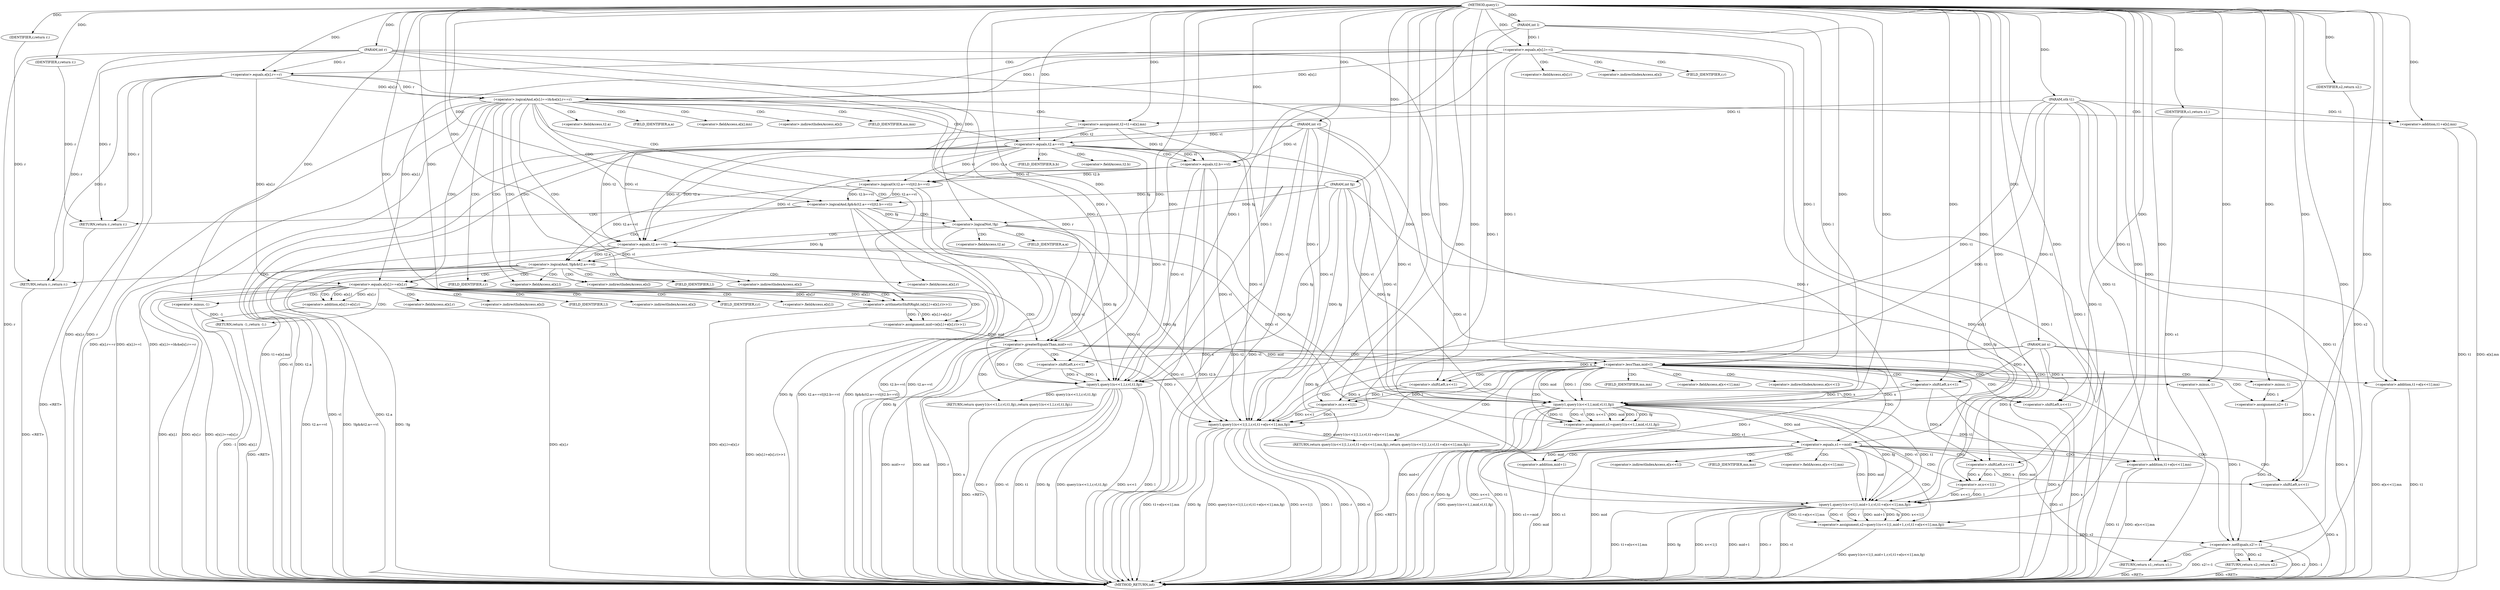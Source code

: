digraph "query1" {  
"1001204" [label = "(METHOD,query1)" ]
"1001392" [label = "(METHOD_RETURN,int)" ]
"1001205" [label = "(PARAM,int x)" ]
"1001206" [label = "(PARAM,int l)" ]
"1001207" [label = "(PARAM,int r)" ]
"1001208" [label = "(PARAM,int vl)" ]
"1001209" [label = "(PARAM,sth t1)" ]
"1001210" [label = "(PARAM,int fg)" ]
"1001283" [label = "(<operator>.assignment,mid=(e[x].l+e[x].r)>>1)" ]
"1001213" [label = "(<operator>.logicalAnd,e[x].l==l&&e[x].r==r)" ]
"1001268" [label = "(<operator>.equals,e[x].l==e[x].r)" ]
"1001279" [label = "(RETURN,return -1;,return -1;)" ]
"1001299" [label = "(<operator>.greaterEqualsThan,mid>=r)" ]
"1001302" [label = "(RETURN,return query1(x<<1,l,r,vl,t1,fg);,return query1(x<<1,l,r,vl,t1,fg);)" ]
"1001230" [label = "(<operator>.assignment,t2=t1+e[x].mn)" ]
"1001280" [label = "(<operator>.minus,-1)" ]
"1001285" [label = "(<operator>.arithmeticShiftRight,(e[x].l+e[x].r)>>1)" ]
"1001303" [label = "(query1,query1(x<<1,l,r,vl,t1,fg))" ]
"1001214" [label = "(<operator>.equals,e[x].l==l)" ]
"1001221" [label = "(<operator>.equals,e[x].r==r)" ]
"1001240" [label = "(<operator>.logicalAnd,fg&&(t2.a==vl||t2.b==vl))" ]
"1001253" [label = "(RETURN,return r;,return r;)" ]
"1001286" [label = "(<operator>.addition,e[x].l+e[x].r)" ]
"1001314" [label = "(<operator>.lessThan,mid<l)" ]
"1001317" [label = "(RETURN,return query1(x<<1|1,l,r,vl,t1+e[x<<1].mn,fg);,return query1(x<<1|1,l,r,vl,t1+e[x<<1].mn,fg);)" ]
"1001232" [label = "(<operator>.addition,t1+e[x].mn)" ]
"1001254" [label = "(IDENTIFIER,r,return r;)" ]
"1001304" [label = "(<operator>.shiftLeft,x<<1)" ]
"1001318" [label = "(query1,query1(x<<1|1,l,r,vl,t1+e[x<<1].mn,fg))" ]
"1001242" [label = "(<operator>.logicalOr,t2.a==vl||t2.b==vl)" ]
"1001257" [label = "(<operator>.logicalAnd,!fg&&t2.a==vl)" ]
"1001265" [label = "(RETURN,return r;,return r;)" ]
"1001340" [label = "(<operator>.assignment,s1=query1(x<<1,l,mid,vl,t1,fg))" ]
"1001352" [label = "(<operator>.assignment,s2=-1)" ]
"1001390" [label = "(RETURN,return s1;,return s1;)" ]
"1001243" [label = "(<operator>.equals,t2.a==vl)" ]
"1001248" [label = "(<operator>.equals,t2.b==vl)" ]
"1001266" [label = "(IDENTIFIER,r,return r;)" ]
"1001319" [label = "(<operator>.or,x<<1|1)" ]
"1001327" [label = "(<operator>.addition,t1+e[x<<1].mn)" ]
"1001357" [label = "(<operator>.equals,s1==mid)" ]
"1001360" [label = "(<operator>.assignment,s2=query1(x<<1|1,mid+1,r,vl,t1+e[x<<1].mn,fg))" ]
"1001384" [label = "(<operator>.notEquals,s2!=-1)" ]
"1001388" [label = "(RETURN,return s2;,return s2;)" ]
"1001391" [label = "(IDENTIFIER,s1,return s1;)" ]
"1001258" [label = "(<operator>.logicalNot,!fg)" ]
"1001260" [label = "(<operator>.equals,t2.a==vl)" ]
"1001320" [label = "(<operator>.shiftLeft,x<<1)" ]
"1001342" [label = "(query1,query1(x<<1,l,mid,vl,t1,fg))" ]
"1001354" [label = "(<operator>.minus,-1)" ]
"1001389" [label = "(IDENTIFIER,s2,return s2;)" ]
"1001343" [label = "(<operator>.shiftLeft,x<<1)" ]
"1001362" [label = "(query1,query1(x<<1|1,mid+1,r,vl,t1+e[x<<1].mn,fg))" ]
"1001386" [label = "(<operator>.minus,-1)" ]
"1001332" [label = "(<operator>.shiftLeft,x<<1)" ]
"1001363" [label = "(<operator>.or,x<<1|1)" ]
"1001368" [label = "(<operator>.addition,mid+1)" ]
"1001373" [label = "(<operator>.addition,t1+e[x<<1].mn)" ]
"1001364" [label = "(<operator>.shiftLeft,x<<1)" ]
"1001378" [label = "(<operator>.shiftLeft,x<<1)" ]
"1001269" [label = "(<operator>.fieldAccess,e[x].l)" ]
"1001274" [label = "(<operator>.fieldAccess,e[x].r)" ]
"1001222" [label = "(<operator>.fieldAccess,e[x].r)" ]
"1001270" [label = "(<operator>.indirectIndexAccess,e[x])" ]
"1001273" [label = "(FIELD_IDENTIFIER,l,l)" ]
"1001275" [label = "(<operator>.indirectIndexAccess,e[x])" ]
"1001278" [label = "(FIELD_IDENTIFIER,r,r)" ]
"1001287" [label = "(<operator>.fieldAccess,e[x].l)" ]
"1001292" [label = "(<operator>.fieldAccess,e[x].r)" ]
"1001223" [label = "(<operator>.indirectIndexAccess,e[x])" ]
"1001226" [label = "(FIELD_IDENTIFIER,r,r)" ]
"1001234" [label = "(<operator>.fieldAccess,e[x].mn)" ]
"1001288" [label = "(<operator>.indirectIndexAccess,e[x])" ]
"1001291" [label = "(FIELD_IDENTIFIER,l,l)" ]
"1001293" [label = "(<operator>.indirectIndexAccess,e[x])" ]
"1001296" [label = "(FIELD_IDENTIFIER,r,r)" ]
"1001235" [label = "(<operator>.indirectIndexAccess,e[x])" ]
"1001238" [label = "(FIELD_IDENTIFIER,mn,mn)" ]
"1001244" [label = "(<operator>.fieldAccess,t2.a)" ]
"1001249" [label = "(<operator>.fieldAccess,t2.b)" ]
"1001329" [label = "(<operator>.fieldAccess,e[x<<1].mn)" ]
"1001246" [label = "(FIELD_IDENTIFIER,a,a)" ]
"1001251" [label = "(FIELD_IDENTIFIER,b,b)" ]
"1001261" [label = "(<operator>.fieldAccess,t2.a)" ]
"1001330" [label = "(<operator>.indirectIndexAccess,e[x<<1])" ]
"1001335" [label = "(FIELD_IDENTIFIER,mn,mn)" ]
"1001263" [label = "(FIELD_IDENTIFIER,a,a)" ]
"1001375" [label = "(<operator>.fieldAccess,e[x<<1].mn)" ]
"1001376" [label = "(<operator>.indirectIndexAccess,e[x<<1])" ]
"1001381" [label = "(FIELD_IDENTIFIER,mn,mn)" ]
  "1001388" -> "1001392"  [ label = "DDG: <RET>"] 
  "1001302" -> "1001392"  [ label = "DDG: <RET>"] 
  "1001279" -> "1001392"  [ label = "DDG: <RET>"] 
  "1001205" -> "1001392"  [ label = "DDG: x"] 
  "1001206" -> "1001392"  [ label = "DDG: l"] 
  "1001207" -> "1001392"  [ label = "DDG: r"] 
  "1001208" -> "1001392"  [ label = "DDG: vl"] 
  "1001209" -> "1001392"  [ label = "DDG: t1"] 
  "1001210" -> "1001392"  [ label = "DDG: fg"] 
  "1001214" -> "1001392"  [ label = "DDG: e[x].l"] 
  "1001214" -> "1001392"  [ label = "DDG: l"] 
  "1001213" -> "1001392"  [ label = "DDG: e[x].l==l"] 
  "1001221" -> "1001392"  [ label = "DDG: e[x].r"] 
  "1001221" -> "1001392"  [ label = "DDG: r"] 
  "1001213" -> "1001392"  [ label = "DDG: e[x].r==r"] 
  "1001213" -> "1001392"  [ label = "DDG: e[x].l==l&&e[x].r==r"] 
  "1001230" -> "1001392"  [ label = "DDG: t2"] 
  "1001232" -> "1001392"  [ label = "DDG: t1"] 
  "1001232" -> "1001392"  [ label = "DDG: e[x].mn"] 
  "1001230" -> "1001392"  [ label = "DDG: t1+e[x].mn"] 
  "1001240" -> "1001392"  [ label = "DDG: fg"] 
  "1001243" -> "1001392"  [ label = "DDG: t2.a"] 
  "1001243" -> "1001392"  [ label = "DDG: vl"] 
  "1001242" -> "1001392"  [ label = "DDG: t2.a==vl"] 
  "1001248" -> "1001392"  [ label = "DDG: t2.b"] 
  "1001248" -> "1001392"  [ label = "DDG: vl"] 
  "1001242" -> "1001392"  [ label = "DDG: t2.b==vl"] 
  "1001240" -> "1001392"  [ label = "DDG: t2.a==vl||t2.b==vl"] 
  "1001240" -> "1001392"  [ label = "DDG: fg&&(t2.a==vl||t2.b==vl)"] 
  "1001258" -> "1001392"  [ label = "DDG: fg"] 
  "1001257" -> "1001392"  [ label = "DDG: !fg"] 
  "1001260" -> "1001392"  [ label = "DDG: t2.a"] 
  "1001260" -> "1001392"  [ label = "DDG: vl"] 
  "1001257" -> "1001392"  [ label = "DDG: t2.a==vl"] 
  "1001257" -> "1001392"  [ label = "DDG: !fg&&t2.a==vl"] 
  "1001268" -> "1001392"  [ label = "DDG: e[x].l"] 
  "1001268" -> "1001392"  [ label = "DDG: e[x].r"] 
  "1001268" -> "1001392"  [ label = "DDG: e[x].l==e[x].r"] 
  "1001286" -> "1001392"  [ label = "DDG: e[x].l"] 
  "1001286" -> "1001392"  [ label = "DDG: e[x].r"] 
  "1001285" -> "1001392"  [ label = "DDG: e[x].l+e[x].r"] 
  "1001283" -> "1001392"  [ label = "DDG: (e[x].l+e[x].r)>>1"] 
  "1001299" -> "1001392"  [ label = "DDG: mid"] 
  "1001299" -> "1001392"  [ label = "DDG: r"] 
  "1001299" -> "1001392"  [ label = "DDG: mid>=r"] 
  "1001314" -> "1001392"  [ label = "DDG: mid"] 
  "1001314" -> "1001392"  [ label = "DDG: mid<l"] 
  "1001343" -> "1001392"  [ label = "DDG: x"] 
  "1001342" -> "1001392"  [ label = "DDG: x<<1"] 
  "1001342" -> "1001392"  [ label = "DDG: l"] 
  "1001342" -> "1001392"  [ label = "DDG: vl"] 
  "1001342" -> "1001392"  [ label = "DDG: t1"] 
  "1001342" -> "1001392"  [ label = "DDG: fg"] 
  "1001340" -> "1001392"  [ label = "DDG: query1(x<<1,l,mid,vl,t1,fg)"] 
  "1001357" -> "1001392"  [ label = "DDG: s1"] 
  "1001357" -> "1001392"  [ label = "DDG: mid"] 
  "1001357" -> "1001392"  [ label = "DDG: s1==mid"] 
  "1001362" -> "1001392"  [ label = "DDG: x<<1|1"] 
  "1001368" -> "1001392"  [ label = "DDG: mid"] 
  "1001362" -> "1001392"  [ label = "DDG: mid+1"] 
  "1001362" -> "1001392"  [ label = "DDG: r"] 
  "1001362" -> "1001392"  [ label = "DDG: vl"] 
  "1001373" -> "1001392"  [ label = "DDG: t1"] 
  "1001378" -> "1001392"  [ label = "DDG: x"] 
  "1001373" -> "1001392"  [ label = "DDG: e[x<<1].mn"] 
  "1001362" -> "1001392"  [ label = "DDG: t1+e[x<<1].mn"] 
  "1001362" -> "1001392"  [ label = "DDG: fg"] 
  "1001360" -> "1001392"  [ label = "DDG: query1(x<<1|1,mid+1,r,vl,t1+e[x<<1].mn,fg)"] 
  "1001384" -> "1001392"  [ label = "DDG: s2"] 
  "1001384" -> "1001392"  [ label = "DDG: -1"] 
  "1001384" -> "1001392"  [ label = "DDG: s2!=-1"] 
  "1001318" -> "1001392"  [ label = "DDG: x<<1|1"] 
  "1001318" -> "1001392"  [ label = "DDG: l"] 
  "1001318" -> "1001392"  [ label = "DDG: r"] 
  "1001318" -> "1001392"  [ label = "DDG: vl"] 
  "1001327" -> "1001392"  [ label = "DDG: t1"] 
  "1001332" -> "1001392"  [ label = "DDG: x"] 
  "1001327" -> "1001392"  [ label = "DDG: e[x<<1].mn"] 
  "1001318" -> "1001392"  [ label = "DDG: t1+e[x<<1].mn"] 
  "1001318" -> "1001392"  [ label = "DDG: fg"] 
  "1001318" -> "1001392"  [ label = "DDG: query1(x<<1|1,l,r,vl,t1+e[x<<1].mn,fg)"] 
  "1001304" -> "1001392"  [ label = "DDG: x"] 
  "1001303" -> "1001392"  [ label = "DDG: x<<1"] 
  "1001303" -> "1001392"  [ label = "DDG: l"] 
  "1001303" -> "1001392"  [ label = "DDG: r"] 
  "1001303" -> "1001392"  [ label = "DDG: vl"] 
  "1001303" -> "1001392"  [ label = "DDG: t1"] 
  "1001303" -> "1001392"  [ label = "DDG: fg"] 
  "1001303" -> "1001392"  [ label = "DDG: query1(x<<1,l,r,vl,t1,fg)"] 
  "1001280" -> "1001392"  [ label = "DDG: -1"] 
  "1001265" -> "1001392"  [ label = "DDG: <RET>"] 
  "1001390" -> "1001392"  [ label = "DDG: <RET>"] 
  "1001253" -> "1001392"  [ label = "DDG: <RET>"] 
  "1001317" -> "1001392"  [ label = "DDG: <RET>"] 
  "1001204" -> "1001205"  [ label = "DDG: "] 
  "1001204" -> "1001206"  [ label = "DDG: "] 
  "1001204" -> "1001207"  [ label = "DDG: "] 
  "1001204" -> "1001208"  [ label = "DDG: "] 
  "1001204" -> "1001209"  [ label = "DDG: "] 
  "1001204" -> "1001210"  [ label = "DDG: "] 
  "1001285" -> "1001283"  [ label = "DDG: 1"] 
  "1001285" -> "1001283"  [ label = "DDG: e[x].l+e[x].r"] 
  "1001280" -> "1001279"  [ label = "DDG: -1"] 
  "1001204" -> "1001283"  [ label = "DDG: "] 
  "1001303" -> "1001302"  [ label = "DDG: query1(x<<1,l,r,vl,t1,fg)"] 
  "1001214" -> "1001213"  [ label = "DDG: l"] 
  "1001214" -> "1001213"  [ label = "DDG: e[x].l"] 
  "1001221" -> "1001213"  [ label = "DDG: e[x].r"] 
  "1001221" -> "1001213"  [ label = "DDG: r"] 
  "1001209" -> "1001230"  [ label = "DDG: t1"] 
  "1001204" -> "1001230"  [ label = "DDG: "] 
  "1001214" -> "1001268"  [ label = "DDG: e[x].l"] 
  "1001221" -> "1001268"  [ label = "DDG: e[x].r"] 
  "1001268" -> "1001285"  [ label = "DDG: e[x].r"] 
  "1001268" -> "1001285"  [ label = "DDG: e[x].l"] 
  "1001204" -> "1001285"  [ label = "DDG: "] 
  "1001283" -> "1001299"  [ label = "DDG: mid"] 
  "1001204" -> "1001299"  [ label = "DDG: "] 
  "1001221" -> "1001299"  [ label = "DDG: r"] 
  "1001207" -> "1001299"  [ label = "DDG: r"] 
  "1001206" -> "1001214"  [ label = "DDG: l"] 
  "1001204" -> "1001214"  [ label = "DDG: "] 
  "1001207" -> "1001221"  [ label = "DDG: r"] 
  "1001204" -> "1001221"  [ label = "DDG: "] 
  "1001254" -> "1001253"  [ label = "DDG: r"] 
  "1001221" -> "1001253"  [ label = "DDG: r"] 
  "1001207" -> "1001253"  [ label = "DDG: r"] 
  "1001204" -> "1001280"  [ label = "DDG: "] 
  "1001268" -> "1001286"  [ label = "DDG: e[x].l"] 
  "1001268" -> "1001286"  [ label = "DDG: e[x].r"] 
  "1001304" -> "1001303"  [ label = "DDG: x"] 
  "1001304" -> "1001303"  [ label = "DDG: 1"] 
  "1001214" -> "1001303"  [ label = "DDG: l"] 
  "1001206" -> "1001303"  [ label = "DDG: l"] 
  "1001204" -> "1001303"  [ label = "DDG: "] 
  "1001258" -> "1001303"  [ label = "DDG: fg"] 
  "1001210" -> "1001303"  [ label = "DDG: fg"] 
  "1001209" -> "1001303"  [ label = "DDG: t1"] 
  "1001243" -> "1001303"  [ label = "DDG: vl"] 
  "1001248" -> "1001303"  [ label = "DDG: vl"] 
  "1001260" -> "1001303"  [ label = "DDG: vl"] 
  "1001208" -> "1001303"  [ label = "DDG: vl"] 
  "1001299" -> "1001303"  [ label = "DDG: r"] 
  "1001207" -> "1001303"  [ label = "DDG: r"] 
  "1001318" -> "1001317"  [ label = "DDG: query1(x<<1|1,l,r,vl,t1+e[x<<1].mn,fg)"] 
  "1001209" -> "1001232"  [ label = "DDG: t1"] 
  "1001204" -> "1001232"  [ label = "DDG: "] 
  "1001210" -> "1001240"  [ label = "DDG: fg"] 
  "1001204" -> "1001240"  [ label = "DDG: "] 
  "1001242" -> "1001240"  [ label = "DDG: t2.a==vl"] 
  "1001242" -> "1001240"  [ label = "DDG: t2.b==vl"] 
  "1001204" -> "1001254"  [ label = "DDG: "] 
  "1001205" -> "1001304"  [ label = "DDG: x"] 
  "1001204" -> "1001304"  [ label = "DDG: "] 
  "1001299" -> "1001314"  [ label = "DDG: mid"] 
  "1001204" -> "1001314"  [ label = "DDG: "] 
  "1001214" -> "1001314"  [ label = "DDG: l"] 
  "1001206" -> "1001314"  [ label = "DDG: l"] 
  "1001243" -> "1001242"  [ label = "DDG: t2.a"] 
  "1001243" -> "1001242"  [ label = "DDG: vl"] 
  "1001248" -> "1001242"  [ label = "DDG: t2.b"] 
  "1001248" -> "1001242"  [ label = "DDG: vl"] 
  "1001266" -> "1001265"  [ label = "DDG: r"] 
  "1001221" -> "1001265"  [ label = "DDG: r"] 
  "1001207" -> "1001265"  [ label = "DDG: r"] 
  "1001319" -> "1001318"  [ label = "DDG: 1"] 
  "1001319" -> "1001318"  [ label = "DDG: x<<1"] 
  "1001243" -> "1001318"  [ label = "DDG: vl"] 
  "1001248" -> "1001318"  [ label = "DDG: vl"] 
  "1001260" -> "1001318"  [ label = "DDG: vl"] 
  "1001208" -> "1001318"  [ label = "DDG: vl"] 
  "1001204" -> "1001318"  [ label = "DDG: "] 
  "1001258" -> "1001318"  [ label = "DDG: fg"] 
  "1001210" -> "1001318"  [ label = "DDG: fg"] 
  "1001299" -> "1001318"  [ label = "DDG: r"] 
  "1001207" -> "1001318"  [ label = "DDG: r"] 
  "1001314" -> "1001318"  [ label = "DDG: l"] 
  "1001206" -> "1001318"  [ label = "DDG: l"] 
  "1001209" -> "1001318"  [ label = "DDG: t1"] 
  "1001342" -> "1001340"  [ label = "DDG: x<<1"] 
  "1001342" -> "1001340"  [ label = "DDG: mid"] 
  "1001342" -> "1001340"  [ label = "DDG: l"] 
  "1001342" -> "1001340"  [ label = "DDG: fg"] 
  "1001342" -> "1001340"  [ label = "DDG: t1"] 
  "1001342" -> "1001340"  [ label = "DDG: vl"] 
  "1001354" -> "1001352"  [ label = "DDG: 1"] 
  "1001391" -> "1001390"  [ label = "DDG: s1"] 
  "1001357" -> "1001390"  [ label = "DDG: s1"] 
  "1001230" -> "1001243"  [ label = "DDG: t2"] 
  "1001208" -> "1001243"  [ label = "DDG: vl"] 
  "1001204" -> "1001243"  [ label = "DDG: "] 
  "1001230" -> "1001248"  [ label = "DDG: t2"] 
  "1001243" -> "1001248"  [ label = "DDG: vl"] 
  "1001208" -> "1001248"  [ label = "DDG: vl"] 
  "1001204" -> "1001248"  [ label = "DDG: "] 
  "1001258" -> "1001257"  [ label = "DDG: fg"] 
  "1001260" -> "1001257"  [ label = "DDG: vl"] 
  "1001260" -> "1001257"  [ label = "DDG: t2.a"] 
  "1001242" -> "1001257"  [ label = "DDG: t2.a==vl"] 
  "1001204" -> "1001266"  [ label = "DDG: "] 
  "1001320" -> "1001319"  [ label = "DDG: 1"] 
  "1001320" -> "1001319"  [ label = "DDG: x"] 
  "1001204" -> "1001319"  [ label = "DDG: "] 
  "1001209" -> "1001327"  [ label = "DDG: t1"] 
  "1001204" -> "1001327"  [ label = "DDG: "] 
  "1001204" -> "1001340"  [ label = "DDG: "] 
  "1001204" -> "1001352"  [ label = "DDG: "] 
  "1001362" -> "1001360"  [ label = "DDG: fg"] 
  "1001362" -> "1001360"  [ label = "DDG: x<<1|1"] 
  "1001362" -> "1001360"  [ label = "DDG: t1+e[x<<1].mn"] 
  "1001362" -> "1001360"  [ label = "DDG: vl"] 
  "1001362" -> "1001360"  [ label = "DDG: r"] 
  "1001362" -> "1001360"  [ label = "DDG: mid+1"] 
  "1001389" -> "1001388"  [ label = "DDG: s2"] 
  "1001384" -> "1001388"  [ label = "DDG: s2"] 
  "1001204" -> "1001391"  [ label = "DDG: "] 
  "1001240" -> "1001258"  [ label = "DDG: fg"] 
  "1001210" -> "1001258"  [ label = "DDG: fg"] 
  "1001204" -> "1001258"  [ label = "DDG: "] 
  "1001230" -> "1001260"  [ label = "DDG: t2"] 
  "1001243" -> "1001260"  [ label = "DDG: t2.a"] 
  "1001243" -> "1001260"  [ label = "DDG: vl"] 
  "1001248" -> "1001260"  [ label = "DDG: vl"] 
  "1001208" -> "1001260"  [ label = "DDG: vl"] 
  "1001204" -> "1001260"  [ label = "DDG: "] 
  "1001205" -> "1001320"  [ label = "DDG: x"] 
  "1001204" -> "1001320"  [ label = "DDG: "] 
  "1001343" -> "1001342"  [ label = "DDG: 1"] 
  "1001343" -> "1001342"  [ label = "DDG: x"] 
  "1001314" -> "1001342"  [ label = "DDG: mid"] 
  "1001204" -> "1001342"  [ label = "DDG: "] 
  "1001314" -> "1001342"  [ label = "DDG: l"] 
  "1001206" -> "1001342"  [ label = "DDG: l"] 
  "1001258" -> "1001342"  [ label = "DDG: fg"] 
  "1001210" -> "1001342"  [ label = "DDG: fg"] 
  "1001209" -> "1001342"  [ label = "DDG: t1"] 
  "1001243" -> "1001342"  [ label = "DDG: vl"] 
  "1001248" -> "1001342"  [ label = "DDG: vl"] 
  "1001260" -> "1001342"  [ label = "DDG: vl"] 
  "1001208" -> "1001342"  [ label = "DDG: vl"] 
  "1001204" -> "1001354"  [ label = "DDG: "] 
  "1001340" -> "1001357"  [ label = "DDG: s1"] 
  "1001204" -> "1001357"  [ label = "DDG: "] 
  "1001342" -> "1001357"  [ label = "DDG: mid"] 
  "1001204" -> "1001360"  [ label = "DDG: "] 
  "1001352" -> "1001384"  [ label = "DDG: s2"] 
  "1001360" -> "1001384"  [ label = "DDG: s2"] 
  "1001204" -> "1001384"  [ label = "DDG: "] 
  "1001386" -> "1001384"  [ label = "DDG: 1"] 
  "1001204" -> "1001389"  [ label = "DDG: "] 
  "1001205" -> "1001343"  [ label = "DDG: x"] 
  "1001204" -> "1001343"  [ label = "DDG: "] 
  "1001363" -> "1001362"  [ label = "DDG: x<<1"] 
  "1001363" -> "1001362"  [ label = "DDG: 1"] 
  "1001342" -> "1001362"  [ label = "DDG: fg"] 
  "1001210" -> "1001362"  [ label = "DDG: fg"] 
  "1001204" -> "1001362"  [ label = "DDG: "] 
  "1001342" -> "1001362"  [ label = "DDG: vl"] 
  "1001208" -> "1001362"  [ label = "DDG: vl"] 
  "1001299" -> "1001362"  [ label = "DDG: r"] 
  "1001207" -> "1001362"  [ label = "DDG: r"] 
  "1001357" -> "1001362"  [ label = "DDG: mid"] 
  "1001342" -> "1001362"  [ label = "DDG: t1"] 
  "1001209" -> "1001362"  [ label = "DDG: t1"] 
  "1001204" -> "1001386"  [ label = "DDG: "] 
  "1001320" -> "1001332"  [ label = "DDG: x"] 
  "1001205" -> "1001332"  [ label = "DDG: x"] 
  "1001204" -> "1001332"  [ label = "DDG: "] 
  "1001364" -> "1001363"  [ label = "DDG: x"] 
  "1001364" -> "1001363"  [ label = "DDG: 1"] 
  "1001204" -> "1001363"  [ label = "DDG: "] 
  "1001357" -> "1001368"  [ label = "DDG: mid"] 
  "1001204" -> "1001368"  [ label = "DDG: "] 
  "1001342" -> "1001373"  [ label = "DDG: t1"] 
  "1001209" -> "1001373"  [ label = "DDG: t1"] 
  "1001204" -> "1001373"  [ label = "DDG: "] 
  "1001343" -> "1001364"  [ label = "DDG: x"] 
  "1001205" -> "1001364"  [ label = "DDG: x"] 
  "1001204" -> "1001364"  [ label = "DDG: "] 
  "1001364" -> "1001378"  [ label = "DDG: x"] 
  "1001205" -> "1001378"  [ label = "DDG: x"] 
  "1001204" -> "1001378"  [ label = "DDG: "] 
  "1001213" -> "1001269"  [ label = "CDG: "] 
  "1001213" -> "1001234"  [ label = "CDG: "] 
  "1001213" -> "1001235"  [ label = "CDG: "] 
  "1001213" -> "1001268"  [ label = "CDG: "] 
  "1001213" -> "1001270"  [ label = "CDG: "] 
  "1001213" -> "1001232"  [ label = "CDG: "] 
  "1001213" -> "1001278"  [ label = "CDG: "] 
  "1001213" -> "1001230"  [ label = "CDG: "] 
  "1001213" -> "1001240"  [ label = "CDG: "] 
  "1001213" -> "1001273"  [ label = "CDG: "] 
  "1001213" -> "1001274"  [ label = "CDG: "] 
  "1001213" -> "1001275"  [ label = "CDG: "] 
  "1001213" -> "1001238"  [ label = "CDG: "] 
  "1001213" -> "1001244"  [ label = "CDG: "] 
  "1001213" -> "1001243"  [ label = "CDG: "] 
  "1001213" -> "1001246"  [ label = "CDG: "] 
  "1001213" -> "1001242"  [ label = "CDG: "] 
  "1001268" -> "1001286"  [ label = "CDG: "] 
  "1001268" -> "1001292"  [ label = "CDG: "] 
  "1001268" -> "1001288"  [ label = "CDG: "] 
  "1001268" -> "1001293"  [ label = "CDG: "] 
  "1001268" -> "1001279"  [ label = "CDG: "] 
  "1001268" -> "1001291"  [ label = "CDG: "] 
  "1001268" -> "1001283"  [ label = "CDG: "] 
  "1001268" -> "1001299"  [ label = "CDG: "] 
  "1001268" -> "1001287"  [ label = "CDG: "] 
  "1001268" -> "1001296"  [ label = "CDG: "] 
  "1001268" -> "1001285"  [ label = "CDG: "] 
  "1001268" -> "1001280"  [ label = "CDG: "] 
  "1001299" -> "1001302"  [ label = "CDG: "] 
  "1001299" -> "1001304"  [ label = "CDG: "] 
  "1001299" -> "1001303"  [ label = "CDG: "] 
  "1001299" -> "1001314"  [ label = "CDG: "] 
  "1001214" -> "1001221"  [ label = "CDG: "] 
  "1001214" -> "1001222"  [ label = "CDG: "] 
  "1001214" -> "1001226"  [ label = "CDG: "] 
  "1001214" -> "1001223"  [ label = "CDG: "] 
  "1001240" -> "1001253"  [ label = "CDG: "] 
  "1001240" -> "1001258"  [ label = "CDG: "] 
  "1001240" -> "1001257"  [ label = "CDG: "] 
  "1001314" -> "1001330"  [ label = "CDG: "] 
  "1001314" -> "1001329"  [ label = "CDG: "] 
  "1001314" -> "1001386"  [ label = "CDG: "] 
  "1001314" -> "1001318"  [ label = "CDG: "] 
  "1001314" -> "1001352"  [ label = "CDG: "] 
  "1001314" -> "1001357"  [ label = "CDG: "] 
  "1001314" -> "1001320"  [ label = "CDG: "] 
  "1001314" -> "1001319"  [ label = "CDG: "] 
  "1001314" -> "1001342"  [ label = "CDG: "] 
  "1001314" -> "1001327"  [ label = "CDG: "] 
  "1001314" -> "1001354"  [ label = "CDG: "] 
  "1001314" -> "1001384"  [ label = "CDG: "] 
  "1001314" -> "1001343"  [ label = "CDG: "] 
  "1001314" -> "1001340"  [ label = "CDG: "] 
  "1001314" -> "1001335"  [ label = "CDG: "] 
  "1001314" -> "1001332"  [ label = "CDG: "] 
  "1001314" -> "1001317"  [ label = "CDG: "] 
  "1001243" -> "1001248"  [ label = "CDG: "] 
  "1001243" -> "1001249"  [ label = "CDG: "] 
  "1001243" -> "1001251"  [ label = "CDG: "] 
  "1001257" -> "1001269"  [ label = "CDG: "] 
  "1001257" -> "1001268"  [ label = "CDG: "] 
  "1001257" -> "1001270"  [ label = "CDG: "] 
  "1001257" -> "1001278"  [ label = "CDG: "] 
  "1001257" -> "1001273"  [ label = "CDG: "] 
  "1001257" -> "1001274"  [ label = "CDG: "] 
  "1001257" -> "1001265"  [ label = "CDG: "] 
  "1001257" -> "1001275"  [ label = "CDG: "] 
  "1001258" -> "1001263"  [ label = "CDG: "] 
  "1001258" -> "1001260"  [ label = "CDG: "] 
  "1001258" -> "1001261"  [ label = "CDG: "] 
  "1001357" -> "1001363"  [ label = "CDG: "] 
  "1001357" -> "1001362"  [ label = "CDG: "] 
  "1001357" -> "1001364"  [ label = "CDG: "] 
  "1001357" -> "1001373"  [ label = "CDG: "] 
  "1001357" -> "1001375"  [ label = "CDG: "] 
  "1001357" -> "1001376"  [ label = "CDG: "] 
  "1001357" -> "1001381"  [ label = "CDG: "] 
  "1001357" -> "1001378"  [ label = "CDG: "] 
  "1001357" -> "1001360"  [ label = "CDG: "] 
  "1001357" -> "1001368"  [ label = "CDG: "] 
  "1001384" -> "1001390"  [ label = "CDG: "] 
  "1001384" -> "1001388"  [ label = "CDG: "] 
}
